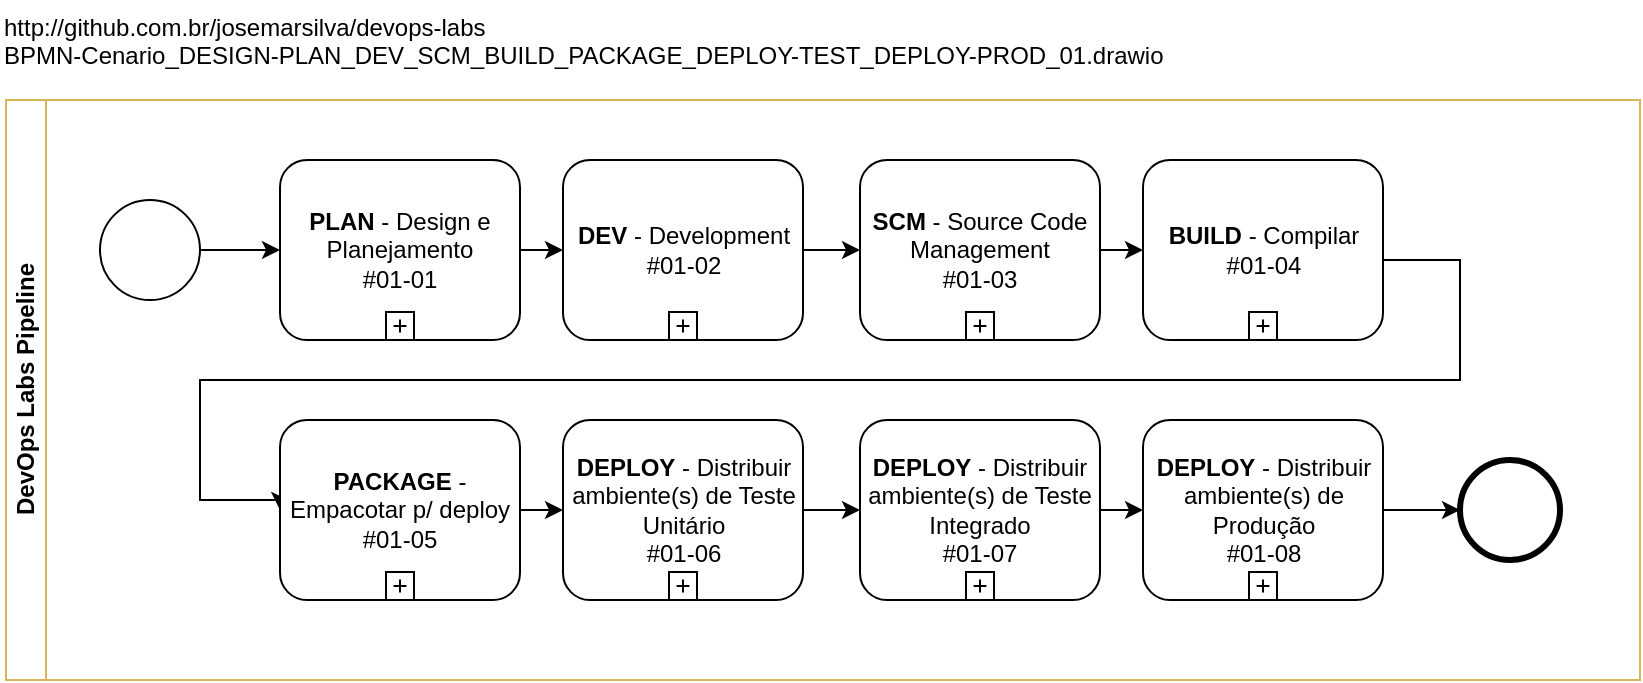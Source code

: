 <mxfile version="12.6.5" type="device"><diagram id="5NeZ63Qd66gIMU1FEMey" name="Página-1"><mxGraphModel dx="868" dy="534" grid="1" gridSize="10" guides="1" tooltips="1" connect="1" arrows="1" fold="1" page="1" pageScale="1" pageWidth="827" pageHeight="1169" math="0" shadow="0"><root><mxCell id="0"/><mxCell id="1" parent="0"/><mxCell id="QgqVYCvx7v4dcO-PnhBK-2" value="DevOps Labs Pipeline" style="swimlane;html=1;horizontal=0;startSize=20;fillColor=none;strokeColor=#d6b656;" parent="1" vertex="1"><mxGeometry x="3" y="60" width="817" height="290" as="geometry"/></mxCell><mxCell id="dS2oRb-bHWeyEm29BqbT-6" style="edgeStyle=orthogonalEdgeStyle;rounded=0;orthogonalLoop=1;jettySize=auto;html=1;exitX=1;exitY=0.5;exitDx=0;exitDy=0;" parent="QgqVYCvx7v4dcO-PnhBK-2" source="dS2oRb-bHWeyEm29BqbT-1" target="dS2oRb-bHWeyEm29BqbT-4" edge="1"><mxGeometry relative="1" as="geometry"><mxPoint x="107" y="80" as="sourcePoint"/></mxGeometry></mxCell><mxCell id="dS2oRb-bHWeyEm29BqbT-1" value="" style="shape=mxgraph.bpmn.shape;html=1;verticalLabelPosition=bottom;labelBackgroundColor=#ffffff;verticalAlign=top;align=center;perimeter=ellipsePerimeter;outlineConnect=0;outline=standard;symbol=general;" parent="QgqVYCvx7v4dcO-PnhBK-2" vertex="1"><mxGeometry x="47" y="50" width="50" height="50" as="geometry"/></mxCell><mxCell id="dS2oRb-bHWeyEm29BqbT-10" style="edgeStyle=orthogonalEdgeStyle;rounded=0;orthogonalLoop=1;jettySize=auto;html=1;" parent="QgqVYCvx7v4dcO-PnhBK-2" source="dS2oRb-bHWeyEm29BqbT-4" target="dS2oRb-bHWeyEm29BqbT-8" edge="1"><mxGeometry relative="1" as="geometry"/></mxCell><mxCell id="dS2oRb-bHWeyEm29BqbT-4" value="&lt;b&gt;PLAN&lt;/b&gt; - Design e Planejamento&lt;br&gt;#01-01" style="html=1;whiteSpace=wrap;rounded=1;" parent="QgqVYCvx7v4dcO-PnhBK-2" vertex="1"><mxGeometry x="137" y="30" width="120" height="90" as="geometry"/></mxCell><mxCell id="dS2oRb-bHWeyEm29BqbT-5" value="" style="html=1;shape=plus;outlineConnect=0;" parent="dS2oRb-bHWeyEm29BqbT-4" vertex="1"><mxGeometry x="0.5" y="1" width="14" height="14" relative="1" as="geometry"><mxPoint x="-7" y="-14" as="offset"/></mxGeometry></mxCell><mxCell id="dS2oRb-bHWeyEm29BqbT-16" style="edgeStyle=orthogonalEdgeStyle;rounded=0;orthogonalLoop=1;jettySize=auto;html=1;" parent="QgqVYCvx7v4dcO-PnhBK-2" source="dS2oRb-bHWeyEm29BqbT-8" target="dS2oRb-bHWeyEm29BqbT-12" edge="1"><mxGeometry relative="1" as="geometry"/></mxCell><mxCell id="dS2oRb-bHWeyEm29BqbT-8" value="&lt;b&gt;DEV&lt;/b&gt; - Development&lt;br&gt;#01-02" style="html=1;whiteSpace=wrap;rounded=1;" parent="QgqVYCvx7v4dcO-PnhBK-2" vertex="1"><mxGeometry x="278.5" y="30" width="120" height="90" as="geometry"/></mxCell><mxCell id="dS2oRb-bHWeyEm29BqbT-9" value="" style="html=1;shape=plus;outlineConnect=0;" parent="dS2oRb-bHWeyEm29BqbT-8" vertex="1"><mxGeometry x="0.5" y="1" width="14" height="14" relative="1" as="geometry"><mxPoint x="-7" y="-14" as="offset"/></mxGeometry></mxCell><mxCell id="dS2oRb-bHWeyEm29BqbT-12" value="&lt;b&gt;SCM&lt;/b&gt; - Source Code Management&lt;br&gt;#01-03" style="html=1;whiteSpace=wrap;rounded=1;" parent="QgqVYCvx7v4dcO-PnhBK-2" vertex="1"><mxGeometry x="427" y="30" width="120" height="90" as="geometry"/></mxCell><mxCell id="dS2oRb-bHWeyEm29BqbT-13" value="" style="html=1;shape=plus;outlineConnect=0;" parent="dS2oRb-bHWeyEm29BqbT-12" vertex="1"><mxGeometry x="0.5" y="1" width="14" height="14" relative="1" as="geometry"><mxPoint x="-7" y="-14" as="offset"/></mxGeometry></mxCell><mxCell id="dS2oRb-bHWeyEm29BqbT-28" style="edgeStyle=orthogonalEdgeStyle;rounded=0;orthogonalLoop=1;jettySize=auto;html=1;entryX=0;entryY=0.5;entryDx=0;entryDy=0;exitX=1;exitY=0.5;exitDx=0;exitDy=0;" parent="QgqVYCvx7v4dcO-PnhBK-2" source="dS2oRb-bHWeyEm29BqbT-14" target="dS2oRb-bHWeyEm29BqbT-18" edge="1"><mxGeometry relative="1" as="geometry"><Array as="points"><mxPoint x="727" y="80"/><mxPoint x="727" y="140"/><mxPoint x="97" y="140"/><mxPoint x="97" y="200"/></Array></mxGeometry></mxCell><mxCell id="dS2oRb-bHWeyEm29BqbT-14" value="&lt;b&gt;BUILD&lt;/b&gt; - Compilar&lt;br&gt;#01-04" style="html=1;whiteSpace=wrap;rounded=1;" parent="QgqVYCvx7v4dcO-PnhBK-2" vertex="1"><mxGeometry x="568.5" y="30" width="120" height="90" as="geometry"/></mxCell><mxCell id="dS2oRb-bHWeyEm29BqbT-15" value="" style="html=1;shape=plus;outlineConnect=0;" parent="dS2oRb-bHWeyEm29BqbT-14" vertex="1"><mxGeometry x="0.5" y="1" width="14" height="14" relative="1" as="geometry"><mxPoint x="-7" y="-14" as="offset"/></mxGeometry></mxCell><mxCell id="dS2oRb-bHWeyEm29BqbT-11" style="edgeStyle=orthogonalEdgeStyle;rounded=0;orthogonalLoop=1;jettySize=auto;html=1;" parent="QgqVYCvx7v4dcO-PnhBK-2" source="dS2oRb-bHWeyEm29BqbT-12" target="dS2oRb-bHWeyEm29BqbT-14" edge="1"><mxGeometry relative="1" as="geometry"/></mxCell><mxCell id="dS2oRb-bHWeyEm29BqbT-18" value="&lt;b&gt;PACKAGE&lt;/b&gt; - &lt;br&gt;Empacotar p/ deploy&lt;br&gt;#01-05" style="html=1;whiteSpace=wrap;rounded=1;" parent="QgqVYCvx7v4dcO-PnhBK-2" vertex="1"><mxGeometry x="137" y="160" width="120" height="90" as="geometry"/></mxCell><mxCell id="dS2oRb-bHWeyEm29BqbT-19" value="" style="html=1;shape=plus;outlineConnect=0;" parent="dS2oRb-bHWeyEm29BqbT-18" vertex="1"><mxGeometry x="0.5" y="1" width="14" height="14" relative="1" as="geometry"><mxPoint x="-7" y="-14" as="offset"/></mxGeometry></mxCell><mxCell id="dS2oRb-bHWeyEm29BqbT-21" value="&lt;b&gt;DEPLOY&lt;/b&gt;&amp;nbsp;- Distribuir ambiente(s) de Teste Unitário&lt;br&gt;#01-06" style="html=1;whiteSpace=wrap;rounded=1;" parent="QgqVYCvx7v4dcO-PnhBK-2" vertex="1"><mxGeometry x="278.5" y="160" width="120" height="90" as="geometry"/></mxCell><mxCell id="dS2oRb-bHWeyEm29BqbT-22" value="" style="html=1;shape=plus;outlineConnect=0;" parent="dS2oRb-bHWeyEm29BqbT-21" vertex="1"><mxGeometry x="0.5" y="1" width="14" height="14" relative="1" as="geometry"><mxPoint x="-7" y="-14" as="offset"/></mxGeometry></mxCell><mxCell id="dS2oRb-bHWeyEm29BqbT-17" style="edgeStyle=orthogonalEdgeStyle;rounded=0;orthogonalLoop=1;jettySize=auto;html=1;" parent="QgqVYCvx7v4dcO-PnhBK-2" source="dS2oRb-bHWeyEm29BqbT-18" target="dS2oRb-bHWeyEm29BqbT-21" edge="1"><mxGeometry relative="1" as="geometry"/></mxCell><mxCell id="dS2oRb-bHWeyEm29BqbT-23" value="&lt;b&gt;DEPLOY&lt;/b&gt;&amp;nbsp;- Distribuir ambiente(s) de Teste Integrado&lt;br&gt;#01-07" style="html=1;whiteSpace=wrap;rounded=1;" parent="QgqVYCvx7v4dcO-PnhBK-2" vertex="1"><mxGeometry x="427" y="160" width="120" height="90" as="geometry"/></mxCell><mxCell id="dS2oRb-bHWeyEm29BqbT-24" value="" style="html=1;shape=plus;outlineConnect=0;" parent="dS2oRb-bHWeyEm29BqbT-23" vertex="1"><mxGeometry x="0.5" y="1" width="14" height="14" relative="1" as="geometry"><mxPoint x="-7" y="-14" as="offset"/></mxGeometry></mxCell><mxCell id="dS2oRb-bHWeyEm29BqbT-20" style="edgeStyle=orthogonalEdgeStyle;rounded=0;orthogonalLoop=1;jettySize=auto;html=1;" parent="QgqVYCvx7v4dcO-PnhBK-2" source="dS2oRb-bHWeyEm29BqbT-21" target="dS2oRb-bHWeyEm29BqbT-23" edge="1"><mxGeometry relative="1" as="geometry"/></mxCell><mxCell id="dS2oRb-bHWeyEm29BqbT-29" style="edgeStyle=orthogonalEdgeStyle;rounded=0;orthogonalLoop=1;jettySize=auto;html=1;" parent="QgqVYCvx7v4dcO-PnhBK-2" source="dS2oRb-bHWeyEm29BqbT-25" target="dS2oRb-bHWeyEm29BqbT-3" edge="1"><mxGeometry relative="1" as="geometry"><mxPoint x="737" y="200" as="targetPoint"/></mxGeometry></mxCell><mxCell id="dS2oRb-bHWeyEm29BqbT-25" value="&lt;b&gt;DEPLOY&lt;/b&gt;&amp;nbsp;- Distribuir ambiente(s) de Produção&lt;br&gt;#01-08" style="html=1;whiteSpace=wrap;rounded=1;" parent="QgqVYCvx7v4dcO-PnhBK-2" vertex="1"><mxGeometry x="568.5" y="160" width="120" height="90" as="geometry"/></mxCell><mxCell id="dS2oRb-bHWeyEm29BqbT-26" value="" style="html=1;shape=plus;outlineConnect=0;" parent="dS2oRb-bHWeyEm29BqbT-25" vertex="1"><mxGeometry x="0.5" y="1" width="14" height="14" relative="1" as="geometry"><mxPoint x="-7" y="-14" as="offset"/></mxGeometry></mxCell><mxCell id="dS2oRb-bHWeyEm29BqbT-27" style="edgeStyle=orthogonalEdgeStyle;rounded=0;orthogonalLoop=1;jettySize=auto;html=1;" parent="QgqVYCvx7v4dcO-PnhBK-2" source="dS2oRb-bHWeyEm29BqbT-23" target="dS2oRb-bHWeyEm29BqbT-25" edge="1"><mxGeometry relative="1" as="geometry"/></mxCell><mxCell id="dS2oRb-bHWeyEm29BqbT-3" value="" style="shape=mxgraph.bpmn.shape;html=1;verticalLabelPosition=bottom;labelBackgroundColor=#ffffff;verticalAlign=top;align=center;perimeter=ellipsePerimeter;outlineConnect=0;outline=end;symbol=general;" parent="QgqVYCvx7v4dcO-PnhBK-2" vertex="1"><mxGeometry x="727" y="180" width="50" height="50" as="geometry"/></mxCell><mxCell id="OLhIjut3MR7rtpvBqboD-1" value="&lt;div style=&quot;text-align: left&quot;&gt;http://github.com.br/josemarsilva/devops-labs&lt;/div&gt;BPMN-Cenario_DESIGN-PLAN_DEV_SCM_BUILD_PACKAGE_DEPLOY-TEST_DEPLOY-PROD_01.drawio" style="text;html=1;resizable=0;autosize=1;align=left;verticalAlign=top;points=[];fillColor=none;strokeColor=none;rounded=0;" parent="1" vertex="1"><mxGeometry y="10" width="600" height="30" as="geometry"/></mxCell></root></mxGraphModel></diagram></mxfile>